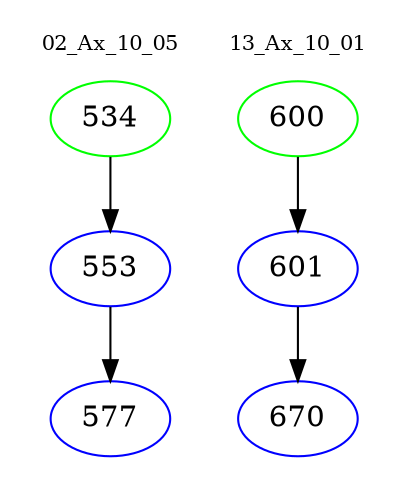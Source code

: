 digraph{
subgraph cluster_0 {
color = white
label = "02_Ax_10_05";
fontsize=10;
T0_534 [label="534", color="green"]
T0_534 -> T0_553 [color="black"]
T0_553 [label="553", color="blue"]
T0_553 -> T0_577 [color="black"]
T0_577 [label="577", color="blue"]
}
subgraph cluster_1 {
color = white
label = "13_Ax_10_01";
fontsize=10;
T1_600 [label="600", color="green"]
T1_600 -> T1_601 [color="black"]
T1_601 [label="601", color="blue"]
T1_601 -> T1_670 [color="black"]
T1_670 [label="670", color="blue"]
}
}
